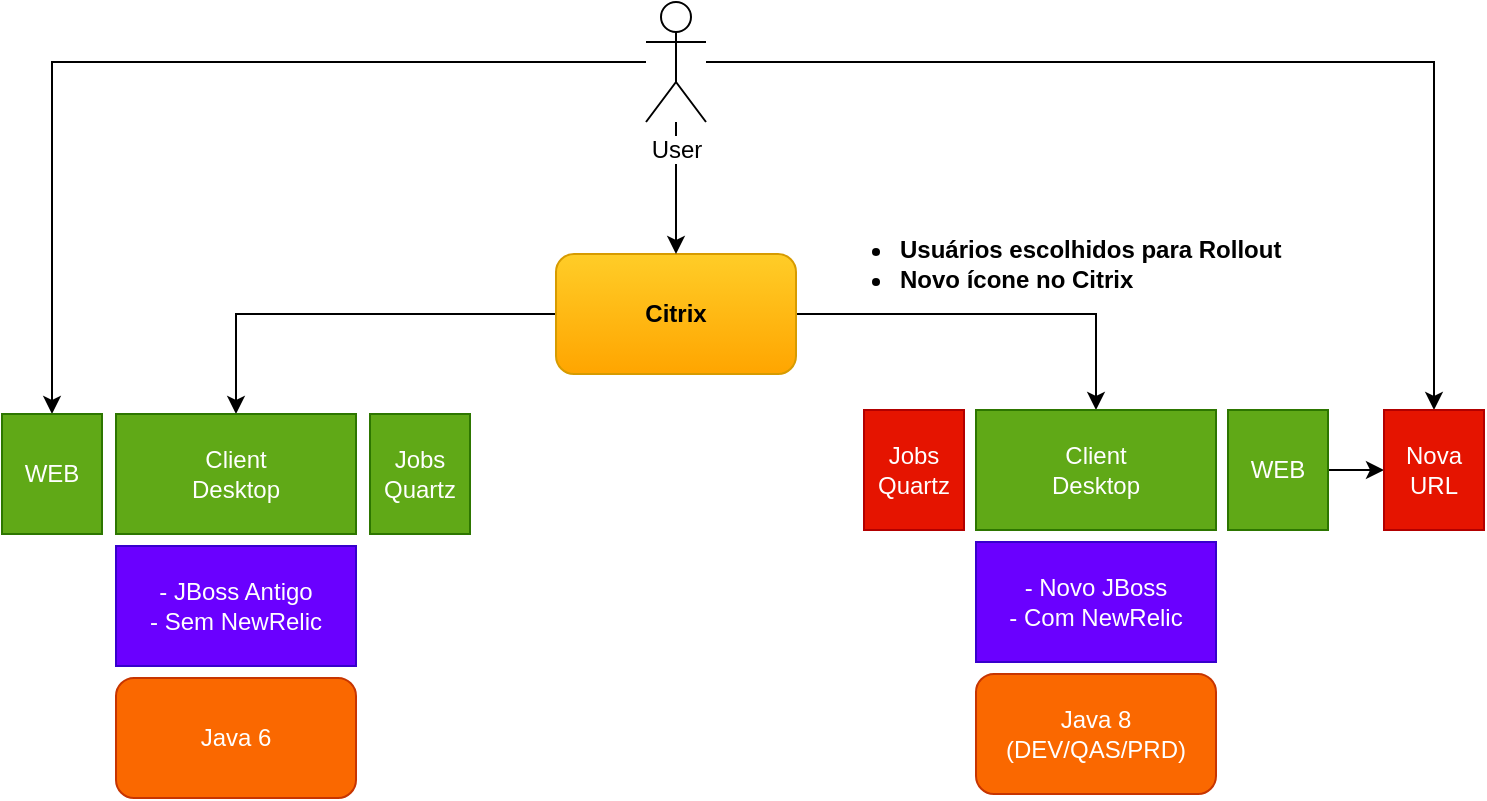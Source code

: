 <mxfile version="12.7.8" type="github">
  <diagram id="e-LRqLRTiXf35YGmx4cd" name="Page-1">
    <mxGraphModel dx="868" dy="482" grid="1" gridSize="10" guides="1" tooltips="1" connect="1" arrows="1" fold="1" page="1" pageScale="1" pageWidth="827" pageHeight="1169" math="0" shadow="0">
      <root>
        <mxCell id="0" />
        <mxCell id="1" parent="0" />
        <mxCell id="YFboItYC-bnIutgZn8XN-3" style="edgeStyle=orthogonalEdgeStyle;rounded=0;orthogonalLoop=1;jettySize=auto;html=1;" edge="1" parent="1" source="8wL47L3Zqj5WroCjasys-1" target="8wL47L3Zqj5WroCjasys-22">
          <mxGeometry relative="1" as="geometry" />
        </mxCell>
        <mxCell id="YFboItYC-bnIutgZn8XN-4" style="edgeStyle=orthogonalEdgeStyle;rounded=0;orthogonalLoop=1;jettySize=auto;html=1;" edge="1" parent="1" source="8wL47L3Zqj5WroCjasys-1" target="8wL47L3Zqj5WroCjasys-30">
          <mxGeometry relative="1" as="geometry" />
        </mxCell>
        <mxCell id="8wL47L3Zqj5WroCjasys-1" value="Citrix" style="rounded=1;whiteSpace=wrap;html=1;gradientColor=#ffa500;fillColor=#ffcd28;strokeColor=#d79b00;fontStyle=1" parent="1" vertex="1">
          <mxGeometry x="330" y="170" width="120" height="60" as="geometry" />
        </mxCell>
        <mxCell id="8wL47L3Zqj5WroCjasys-4" value="Java 8&lt;br&gt;(DEV/QAS/PRD)" style="rounded=1;whiteSpace=wrap;html=1;fillColor=#fa6800;strokeColor=#C73500;fontColor=#ffffff;" parent="1" vertex="1">
          <mxGeometry x="540" y="380" width="120" height="60" as="geometry" />
        </mxCell>
        <mxCell id="8wL47L3Zqj5WroCjasys-8" style="edgeStyle=orthogonalEdgeStyle;rounded=0;orthogonalLoop=1;jettySize=auto;html=1;entryX=0.5;entryY=0;entryDx=0;entryDy=0;" parent="1" source="8wL47L3Zqj5WroCjasys-7" target="8wL47L3Zqj5WroCjasys-1" edge="1">
          <mxGeometry relative="1" as="geometry" />
        </mxCell>
        <mxCell id="YFboItYC-bnIutgZn8XN-1" style="edgeStyle=orthogonalEdgeStyle;rounded=0;orthogonalLoop=1;jettySize=auto;html=1;entryX=0.5;entryY=0;entryDx=0;entryDy=0;" edge="1" parent="1" source="8wL47L3Zqj5WroCjasys-7" target="8wL47L3Zqj5WroCjasys-24">
          <mxGeometry relative="1" as="geometry" />
        </mxCell>
        <mxCell id="YFboItYC-bnIutgZn8XN-2" style="edgeStyle=orthogonalEdgeStyle;rounded=0;orthogonalLoop=1;jettySize=auto;html=1;entryX=0.5;entryY=0;entryDx=0;entryDy=0;" edge="1" parent="1" source="8wL47L3Zqj5WroCjasys-7" target="8wL47L3Zqj5WroCjasys-28">
          <mxGeometry relative="1" as="geometry" />
        </mxCell>
        <mxCell id="8wL47L3Zqj5WroCjasys-7" value="User" style="shape=umlActor;verticalLabelPosition=bottom;labelBackgroundColor=#ffffff;verticalAlign=top;html=1;outlineConnect=0;" parent="1" vertex="1">
          <mxGeometry x="375" y="44" width="30" height="60" as="geometry" />
        </mxCell>
        <mxCell id="8wL47L3Zqj5WroCjasys-10" value="- Novo JBoss&lt;br&gt;- Com NewRelic" style="rounded=0;whiteSpace=wrap;html=1;fillColor=#6a00ff;strokeColor=#3700CC;fontColor=#ffffff;" parent="1" vertex="1">
          <mxGeometry x="540" y="314" width="120" height="60" as="geometry" />
        </mxCell>
        <mxCell id="8wL47L3Zqj5WroCjasys-11" value="&lt;ul&gt;&lt;li&gt;Usuários escolhidos para Rollout&lt;/li&gt;&lt;li&gt;Novo ícone no Citrix&lt;/li&gt;&lt;/ul&gt;" style="text;html=1;strokeColor=none;fillColor=none;align=left;verticalAlign=middle;whiteSpace=wrap;rounded=0;fontStyle=1" parent="1" vertex="1">
          <mxGeometry x="460" y="160" width="250" height="30" as="geometry" />
        </mxCell>
        <mxCell id="8wL47L3Zqj5WroCjasys-12" value="- JBoss Antigo&lt;br&gt;- Sem NewRelic" style="rounded=0;whiteSpace=wrap;html=1;fillColor=#6a00ff;strokeColor=#3700CC;fontColor=#ffffff;" parent="1" vertex="1">
          <mxGeometry x="110" y="316" width="120" height="60" as="geometry" />
        </mxCell>
        <mxCell id="8wL47L3Zqj5WroCjasys-22" value="Client&lt;br&gt;Desktop" style="rounded=0;whiteSpace=wrap;html=1;fillColor=#60a917;strokeColor=#2D7600;fontColor=#ffffff;" parent="1" vertex="1">
          <mxGeometry x="110" y="250" width="120" height="60" as="geometry" />
        </mxCell>
        <mxCell id="8wL47L3Zqj5WroCjasys-23" value="Jobs&lt;br&gt;Quartz" style="rounded=0;whiteSpace=wrap;html=1;fillColor=#60a917;strokeColor=#2D7600;fontColor=#ffffff;" parent="1" vertex="1">
          <mxGeometry x="237" y="250" width="50" height="60" as="geometry" />
        </mxCell>
        <mxCell id="8wL47L3Zqj5WroCjasys-24" value="WEB" style="rounded=0;whiteSpace=wrap;html=1;fillColor=#60a917;strokeColor=#2D7600;fontColor=#ffffff;" parent="1" vertex="1">
          <mxGeometry x="53" y="250" width="50" height="60" as="geometry" />
        </mxCell>
        <mxCell id="8wL47L3Zqj5WroCjasys-25" value="Java 6" style="rounded=1;whiteSpace=wrap;html=1;fillColor=#fa6800;strokeColor=#C73500;fontColor=#ffffff;" parent="1" vertex="1">
          <mxGeometry x="110" y="382" width="120" height="60" as="geometry" />
        </mxCell>
        <mxCell id="8wL47L3Zqj5WroCjasys-26" value="Jobs&lt;br&gt;Quartz" style="rounded=0;whiteSpace=wrap;html=1;fillColor=#e51400;strokeColor=#B20000;fontColor=#ffffff;" parent="1" vertex="1">
          <mxGeometry x="484" y="248" width="50" height="60" as="geometry" />
        </mxCell>
        <mxCell id="8wL47L3Zqj5WroCjasys-29" value="" style="edgeStyle=orthogonalEdgeStyle;rounded=0;orthogonalLoop=1;jettySize=auto;html=1;" parent="1" source="8wL47L3Zqj5WroCjasys-27" target="8wL47L3Zqj5WroCjasys-28" edge="1">
          <mxGeometry relative="1" as="geometry" />
        </mxCell>
        <mxCell id="8wL47L3Zqj5WroCjasys-27" value="WEB" style="rounded=0;whiteSpace=wrap;html=1;fillColor=#60a917;strokeColor=#2D7600;fontColor=#ffffff;" parent="1" vertex="1">
          <mxGeometry x="666" y="248" width="50" height="60" as="geometry" />
        </mxCell>
        <mxCell id="8wL47L3Zqj5WroCjasys-28" value="Nova&lt;br&gt;URL" style="rounded=0;whiteSpace=wrap;html=1;fillColor=#e51400;strokeColor=#B20000;fontColor=#ffffff;" parent="1" vertex="1">
          <mxGeometry x="744" y="248" width="50" height="60" as="geometry" />
        </mxCell>
        <mxCell id="8wL47L3Zqj5WroCjasys-30" value="Client&lt;br&gt;Desktop" style="rounded=0;whiteSpace=wrap;html=1;fillColor=#60a917;strokeColor=#2D7600;fontColor=#ffffff;" parent="1" vertex="1">
          <mxGeometry x="540" y="248" width="120" height="60" as="geometry" />
        </mxCell>
      </root>
    </mxGraphModel>
  </diagram>
</mxfile>
